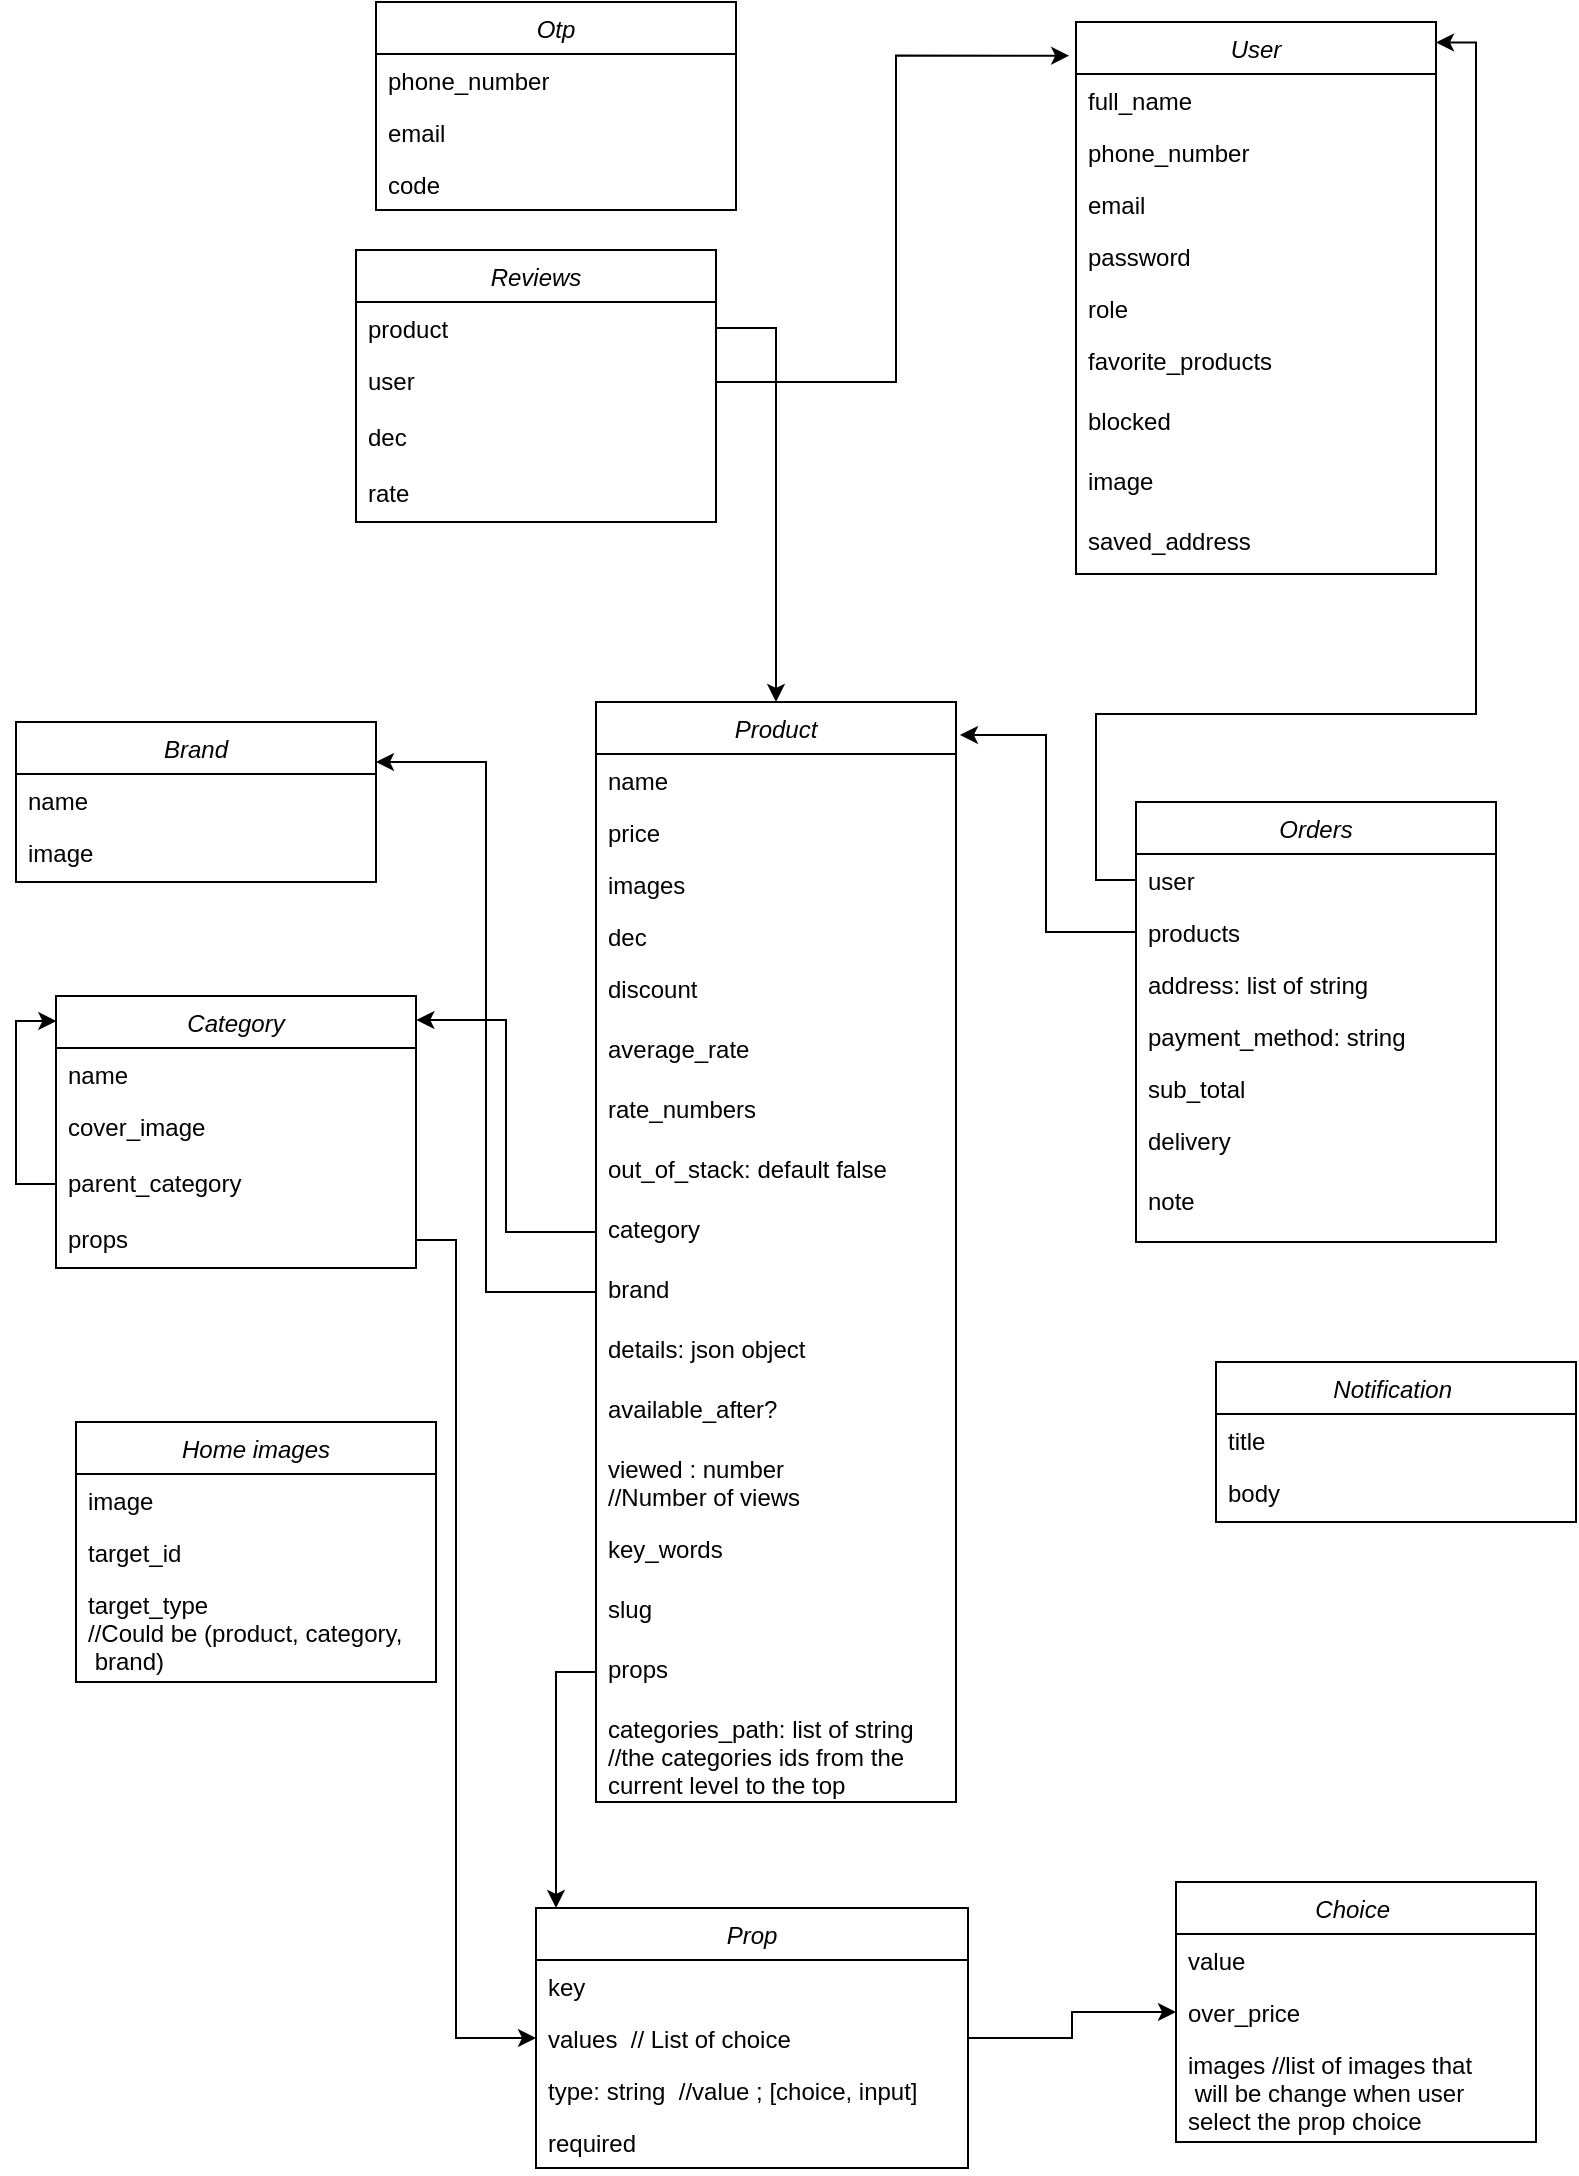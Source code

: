 <mxfile version="24.0.7" type="device">
  <diagram id="C5RBs43oDa-KdzZeNtuy" name="Page-1">
    <mxGraphModel dx="934" dy="525" grid="1" gridSize="10" guides="1" tooltips="1" connect="1" arrows="1" fold="1" page="1" pageScale="1" pageWidth="827" pageHeight="1169" math="0" shadow="0">
      <root>
        <mxCell id="WIyWlLk6GJQsqaUBKTNV-0" />
        <mxCell id="WIyWlLk6GJQsqaUBKTNV-1" parent="WIyWlLk6GJQsqaUBKTNV-0" />
        <mxCell id="zkfFHV4jXpPFQw0GAbJ--0" value="User" style="swimlane;fontStyle=2;align=center;verticalAlign=top;childLayout=stackLayout;horizontal=1;startSize=26;horizontalStack=0;resizeParent=1;resizeLast=0;collapsible=1;marginBottom=0;rounded=0;shadow=0;strokeWidth=1;" parent="WIyWlLk6GJQsqaUBKTNV-1" vertex="1">
          <mxGeometry x="550" y="30" width="180" height="276" as="geometry">
            <mxRectangle x="230" y="140" width="160" height="26" as="alternateBounds" />
          </mxGeometry>
        </mxCell>
        <mxCell id="zkfFHV4jXpPFQw0GAbJ--1" value="full_name" style="text;align=left;verticalAlign=top;spacingLeft=4;spacingRight=4;overflow=hidden;rotatable=0;points=[[0,0.5],[1,0.5]];portConstraint=eastwest;" parent="zkfFHV4jXpPFQw0GAbJ--0" vertex="1">
          <mxGeometry y="26" width="180" height="26" as="geometry" />
        </mxCell>
        <mxCell id="zkfFHV4jXpPFQw0GAbJ--2" value="phone_number" style="text;align=left;verticalAlign=top;spacingLeft=4;spacingRight=4;overflow=hidden;rotatable=0;points=[[0,0.5],[1,0.5]];portConstraint=eastwest;rounded=0;shadow=0;html=0;" parent="zkfFHV4jXpPFQw0GAbJ--0" vertex="1">
          <mxGeometry y="52" width="180" height="26" as="geometry" />
        </mxCell>
        <mxCell id="d8x5nV5l9LuYmWrva1PX-0" value="email" style="text;align=left;verticalAlign=top;spacingLeft=4;spacingRight=4;overflow=hidden;rotatable=0;points=[[0,0.5],[1,0.5]];portConstraint=eastwest;rounded=0;shadow=0;html=0;" parent="zkfFHV4jXpPFQw0GAbJ--0" vertex="1">
          <mxGeometry y="78" width="180" height="26" as="geometry" />
        </mxCell>
        <mxCell id="d8x5nV5l9LuYmWrva1PX-1" value="password" style="text;align=left;verticalAlign=top;spacingLeft=4;spacingRight=4;overflow=hidden;rotatable=0;points=[[0,0.5],[1,0.5]];portConstraint=eastwest;rounded=0;shadow=0;html=0;" parent="zkfFHV4jXpPFQw0GAbJ--0" vertex="1">
          <mxGeometry y="104" width="180" height="26" as="geometry" />
        </mxCell>
        <mxCell id="zkfFHV4jXpPFQw0GAbJ--3" value="role" style="text;align=left;verticalAlign=top;spacingLeft=4;spacingRight=4;overflow=hidden;rotatable=0;points=[[0,0.5],[1,0.5]];portConstraint=eastwest;rounded=0;shadow=0;html=0;" parent="zkfFHV4jXpPFQw0GAbJ--0" vertex="1">
          <mxGeometry y="130" width="180" height="26" as="geometry" />
        </mxCell>
        <mxCell id="AEq9qKnIAtvwtAYFY7Kb-2" value="favorite_products" style="text;align=left;verticalAlign=top;spacingLeft=4;spacingRight=4;overflow=hidden;rotatable=0;points=[[0,0.5],[1,0.5]];portConstraint=eastwest;rounded=0;shadow=0;html=0;" parent="zkfFHV4jXpPFQw0GAbJ--0" vertex="1">
          <mxGeometry y="156" width="180" height="30" as="geometry" />
        </mxCell>
        <mxCell id="AEq9qKnIAtvwtAYFY7Kb-3" value="blocked" style="text;align=left;verticalAlign=top;spacingLeft=4;spacingRight=4;overflow=hidden;rotatable=0;points=[[0,0.5],[1,0.5]];portConstraint=eastwest;rounded=0;shadow=0;html=0;" parent="zkfFHV4jXpPFQw0GAbJ--0" vertex="1">
          <mxGeometry y="186" width="180" height="30" as="geometry" />
        </mxCell>
        <mxCell id="AEq9qKnIAtvwtAYFY7Kb-5" value="image" style="text;align=left;verticalAlign=top;spacingLeft=4;spacingRight=4;overflow=hidden;rotatable=0;points=[[0,0.5],[1,0.5]];portConstraint=eastwest;rounded=0;shadow=0;html=0;" parent="zkfFHV4jXpPFQw0GAbJ--0" vertex="1">
          <mxGeometry y="216" width="180" height="30" as="geometry" />
        </mxCell>
        <mxCell id="AEq9qKnIAtvwtAYFY7Kb-4" value="saved_address" style="text;align=left;verticalAlign=top;spacingLeft=4;spacingRight=4;overflow=hidden;rotatable=0;points=[[0,0.5],[1,0.5]];portConstraint=eastwest;rounded=0;shadow=0;html=0;" parent="zkfFHV4jXpPFQw0GAbJ--0" vertex="1">
          <mxGeometry y="246" width="180" height="30" as="geometry" />
        </mxCell>
        <mxCell id="AEq9qKnIAtvwtAYFY7Kb-6" value="Otp" style="swimlane;fontStyle=2;align=center;verticalAlign=top;childLayout=stackLayout;horizontal=1;startSize=26;horizontalStack=0;resizeParent=1;resizeLast=0;collapsible=1;marginBottom=0;rounded=0;shadow=0;strokeWidth=1;" parent="WIyWlLk6GJQsqaUBKTNV-1" vertex="1">
          <mxGeometry x="200" y="20" width="180" height="104" as="geometry">
            <mxRectangle x="230" y="140" width="160" height="26" as="alternateBounds" />
          </mxGeometry>
        </mxCell>
        <mxCell id="AEq9qKnIAtvwtAYFY7Kb-8" value="phone_number" style="text;align=left;verticalAlign=top;spacingLeft=4;spacingRight=4;overflow=hidden;rotatable=0;points=[[0,0.5],[1,0.5]];portConstraint=eastwest;rounded=0;shadow=0;html=0;" parent="AEq9qKnIAtvwtAYFY7Kb-6" vertex="1">
          <mxGeometry y="26" width="180" height="26" as="geometry" />
        </mxCell>
        <mxCell id="AEq9qKnIAtvwtAYFY7Kb-58" value="email" style="text;align=left;verticalAlign=top;spacingLeft=4;spacingRight=4;overflow=hidden;rotatable=0;points=[[0,0.5],[1,0.5]];portConstraint=eastwest;rounded=0;shadow=0;html=0;" parent="AEq9qKnIAtvwtAYFY7Kb-6" vertex="1">
          <mxGeometry y="52" width="180" height="26" as="geometry" />
        </mxCell>
        <mxCell id="AEq9qKnIAtvwtAYFY7Kb-9" value="code" style="text;align=left;verticalAlign=top;spacingLeft=4;spacingRight=4;overflow=hidden;rotatable=0;points=[[0,0.5],[1,0.5]];portConstraint=eastwest;rounded=0;shadow=0;html=0;" parent="AEq9qKnIAtvwtAYFY7Kb-6" vertex="1">
          <mxGeometry y="78" width="180" height="26" as="geometry" />
        </mxCell>
        <mxCell id="AEq9qKnIAtvwtAYFY7Kb-15" value="Brand" style="swimlane;fontStyle=2;align=center;verticalAlign=top;childLayout=stackLayout;horizontal=1;startSize=26;horizontalStack=0;resizeParent=1;resizeLast=0;collapsible=1;marginBottom=0;rounded=0;shadow=0;strokeWidth=1;" parent="WIyWlLk6GJQsqaUBKTNV-1" vertex="1">
          <mxGeometry x="20" y="380" width="180" height="80" as="geometry">
            <mxRectangle x="230" y="140" width="160" height="26" as="alternateBounds" />
          </mxGeometry>
        </mxCell>
        <mxCell id="AEq9qKnIAtvwtAYFY7Kb-16" value="name" style="text;align=left;verticalAlign=top;spacingLeft=4;spacingRight=4;overflow=hidden;rotatable=0;points=[[0,0.5],[1,0.5]];portConstraint=eastwest;rounded=0;shadow=0;html=0;" parent="AEq9qKnIAtvwtAYFY7Kb-15" vertex="1">
          <mxGeometry y="26" width="180" height="26" as="geometry" />
        </mxCell>
        <mxCell id="AEq9qKnIAtvwtAYFY7Kb-17" value="image" style="text;align=left;verticalAlign=top;spacingLeft=4;spacingRight=4;overflow=hidden;rotatable=0;points=[[0,0.5],[1,0.5]];portConstraint=eastwest;rounded=0;shadow=0;html=0;" parent="AEq9qKnIAtvwtAYFY7Kb-15" vertex="1">
          <mxGeometry y="52" width="180" height="26" as="geometry" />
        </mxCell>
        <mxCell id="AEq9qKnIAtvwtAYFY7Kb-18" value="Category" style="swimlane;fontStyle=2;align=center;verticalAlign=top;childLayout=stackLayout;horizontal=1;startSize=26;horizontalStack=0;resizeParent=1;resizeLast=0;collapsible=1;marginBottom=0;rounded=0;shadow=0;strokeWidth=1;" parent="WIyWlLk6GJQsqaUBKTNV-1" vertex="1">
          <mxGeometry x="40" y="517" width="180" height="136" as="geometry">
            <mxRectangle x="230" y="140" width="160" height="26" as="alternateBounds" />
          </mxGeometry>
        </mxCell>
        <mxCell id="AEq9qKnIAtvwtAYFY7Kb-19" value="name" style="text;align=left;verticalAlign=top;spacingLeft=4;spacingRight=4;overflow=hidden;rotatable=0;points=[[0,0.5],[1,0.5]];portConstraint=eastwest;rounded=0;shadow=0;html=0;" parent="AEq9qKnIAtvwtAYFY7Kb-18" vertex="1">
          <mxGeometry y="26" width="180" height="26" as="geometry" />
        </mxCell>
        <mxCell id="AEq9qKnIAtvwtAYFY7Kb-20" value="cover_image" style="text;align=left;verticalAlign=top;spacingLeft=4;spacingRight=4;overflow=hidden;rotatable=0;points=[[0,0.5],[1,0.5]];portConstraint=eastwest;rounded=0;shadow=0;html=0;" parent="AEq9qKnIAtvwtAYFY7Kb-18" vertex="1">
          <mxGeometry y="52" width="180" height="28" as="geometry" />
        </mxCell>
        <mxCell id="AEq9qKnIAtvwtAYFY7Kb-21" value="parent_category" style="text;align=left;verticalAlign=top;spacingLeft=4;spacingRight=4;overflow=hidden;rotatable=0;points=[[0,0.5],[1,0.5]];portConstraint=eastwest;rounded=0;shadow=0;html=0;" parent="AEq9qKnIAtvwtAYFY7Kb-18" vertex="1">
          <mxGeometry y="80" width="180" height="28" as="geometry" />
        </mxCell>
        <mxCell id="AEq9qKnIAtvwtAYFY7Kb-61" style="edgeStyle=orthogonalEdgeStyle;rounded=0;orthogonalLoop=1;jettySize=auto;html=1;entryX=0.001;entryY=0.092;entryDx=0;entryDy=0;entryPerimeter=0;" parent="AEq9qKnIAtvwtAYFY7Kb-18" source="AEq9qKnIAtvwtAYFY7Kb-21" target="AEq9qKnIAtvwtAYFY7Kb-18" edge="1">
          <mxGeometry relative="1" as="geometry" />
        </mxCell>
        <mxCell id="d8x5nV5l9LuYmWrva1PX-2" value="props" style="text;align=left;verticalAlign=top;spacingLeft=4;spacingRight=4;overflow=hidden;rotatable=0;points=[[0,0.5],[1,0.5]];portConstraint=eastwest;rounded=0;shadow=0;html=0;" parent="AEq9qKnIAtvwtAYFY7Kb-18" vertex="1">
          <mxGeometry y="108" width="180" height="28" as="geometry" />
        </mxCell>
        <mxCell id="AEq9qKnIAtvwtAYFY7Kb-24" value="Product" style="swimlane;fontStyle=2;align=center;verticalAlign=top;childLayout=stackLayout;horizontal=1;startSize=26;horizontalStack=0;resizeParent=1;resizeLast=0;collapsible=1;marginBottom=0;rounded=0;shadow=0;strokeWidth=1;" parent="WIyWlLk6GJQsqaUBKTNV-1" vertex="1">
          <mxGeometry x="310" y="370" width="180" height="550" as="geometry">
            <mxRectangle x="230" y="140" width="160" height="26" as="alternateBounds" />
          </mxGeometry>
        </mxCell>
        <mxCell id="AEq9qKnIAtvwtAYFY7Kb-25" value="name" style="text;align=left;verticalAlign=top;spacingLeft=4;spacingRight=4;overflow=hidden;rotatable=0;points=[[0,0.5],[1,0.5]];portConstraint=eastwest;" parent="AEq9qKnIAtvwtAYFY7Kb-24" vertex="1">
          <mxGeometry y="26" width="180" height="26" as="geometry" />
        </mxCell>
        <mxCell id="AEq9qKnIAtvwtAYFY7Kb-26" value="price" style="text;align=left;verticalAlign=top;spacingLeft=4;spacingRight=4;overflow=hidden;rotatable=0;points=[[0,0.5],[1,0.5]];portConstraint=eastwest;rounded=0;shadow=0;html=0;" parent="AEq9qKnIAtvwtAYFY7Kb-24" vertex="1">
          <mxGeometry y="52" width="180" height="26" as="geometry" />
        </mxCell>
        <mxCell id="AEq9qKnIAtvwtAYFY7Kb-27" value="images" style="text;align=left;verticalAlign=top;spacingLeft=4;spacingRight=4;overflow=hidden;rotatable=0;points=[[0,0.5],[1,0.5]];portConstraint=eastwest;rounded=0;shadow=0;html=0;" parent="AEq9qKnIAtvwtAYFY7Kb-24" vertex="1">
          <mxGeometry y="78" width="180" height="26" as="geometry" />
        </mxCell>
        <mxCell id="AEq9qKnIAtvwtAYFY7Kb-28" value="dec" style="text;align=left;verticalAlign=top;spacingLeft=4;spacingRight=4;overflow=hidden;rotatable=0;points=[[0,0.5],[1,0.5]];portConstraint=eastwest;rounded=0;shadow=0;html=0;" parent="AEq9qKnIAtvwtAYFY7Kb-24" vertex="1">
          <mxGeometry y="104" width="180" height="26" as="geometry" />
        </mxCell>
        <mxCell id="AEq9qKnIAtvwtAYFY7Kb-29" value="discount" style="text;align=left;verticalAlign=top;spacingLeft=4;spacingRight=4;overflow=hidden;rotatable=0;points=[[0,0.5],[1,0.5]];portConstraint=eastwest;rounded=0;shadow=0;html=0;" parent="AEq9qKnIAtvwtAYFY7Kb-24" vertex="1">
          <mxGeometry y="130" width="180" height="30" as="geometry" />
        </mxCell>
        <mxCell id="AEq9qKnIAtvwtAYFY7Kb-30" value="average_rate" style="text;align=left;verticalAlign=top;spacingLeft=4;spacingRight=4;overflow=hidden;rotatable=0;points=[[0,0.5],[1,0.5]];portConstraint=eastwest;rounded=0;shadow=0;html=0;" parent="AEq9qKnIAtvwtAYFY7Kb-24" vertex="1">
          <mxGeometry y="160" width="180" height="30" as="geometry" />
        </mxCell>
        <mxCell id="AEq9qKnIAtvwtAYFY7Kb-31" value="rate_numbers" style="text;align=left;verticalAlign=top;spacingLeft=4;spacingRight=4;overflow=hidden;rotatable=0;points=[[0,0.5],[1,0.5]];portConstraint=eastwest;rounded=0;shadow=0;html=0;" parent="AEq9qKnIAtvwtAYFY7Kb-24" vertex="1">
          <mxGeometry y="190" width="180" height="30" as="geometry" />
        </mxCell>
        <mxCell id="d8x5nV5l9LuYmWrva1PX-9" value="out_of_stack: default false" style="text;align=left;verticalAlign=top;spacingLeft=4;spacingRight=4;overflow=hidden;rotatable=0;points=[[0,0.5],[1,0.5]];portConstraint=eastwest;rounded=0;shadow=0;html=0;" parent="AEq9qKnIAtvwtAYFY7Kb-24" vertex="1">
          <mxGeometry y="220" width="180" height="30" as="geometry" />
        </mxCell>
        <mxCell id="AEq9qKnIAtvwtAYFY7Kb-32" value="category" style="text;align=left;verticalAlign=top;spacingLeft=4;spacingRight=4;overflow=hidden;rotatable=0;points=[[0,0.5],[1,0.5]];portConstraint=eastwest;rounded=0;shadow=0;html=0;" parent="AEq9qKnIAtvwtAYFY7Kb-24" vertex="1">
          <mxGeometry y="250" width="180" height="30" as="geometry" />
        </mxCell>
        <mxCell id="AEq9qKnIAtvwtAYFY7Kb-34" value="brand" style="text;align=left;verticalAlign=top;spacingLeft=4;spacingRight=4;overflow=hidden;rotatable=0;points=[[0,0.5],[1,0.5]];portConstraint=eastwest;rounded=0;shadow=0;html=0;" parent="AEq9qKnIAtvwtAYFY7Kb-24" vertex="1">
          <mxGeometry y="280" width="180" height="30" as="geometry" />
        </mxCell>
        <mxCell id="AEq9qKnIAtvwtAYFY7Kb-35" value="details: json object" style="text;align=left;verticalAlign=top;spacingLeft=4;spacingRight=4;overflow=hidden;rotatable=0;points=[[0,0.5],[1,0.5]];portConstraint=eastwest;rounded=0;shadow=0;html=0;" parent="AEq9qKnIAtvwtAYFY7Kb-24" vertex="1">
          <mxGeometry y="310" width="180" height="30" as="geometry" />
        </mxCell>
        <mxCell id="d8x5nV5l9LuYmWrva1PX-10" value="available_after? " style="text;align=left;verticalAlign=top;spacingLeft=4;spacingRight=4;overflow=hidden;rotatable=0;points=[[0,0.5],[1,0.5]];portConstraint=eastwest;rounded=0;shadow=0;html=0;" parent="AEq9qKnIAtvwtAYFY7Kb-24" vertex="1">
          <mxGeometry y="340" width="180" height="30" as="geometry" />
        </mxCell>
        <mxCell id="FrVRc6aApgvIQy5KGAax-4" value="viewed : number  &#xa;//Number of views " style="text;align=left;verticalAlign=top;spacingLeft=4;spacingRight=4;overflow=hidden;rotatable=0;points=[[0,0.5],[1,0.5]];portConstraint=eastwest;rounded=0;shadow=0;html=0;" vertex="1" parent="AEq9qKnIAtvwtAYFY7Kb-24">
          <mxGeometry y="370" width="180" height="40" as="geometry" />
        </mxCell>
        <mxCell id="FrVRc6aApgvIQy5KGAax-5" value="key_words" style="text;align=left;verticalAlign=top;spacingLeft=4;spacingRight=4;overflow=hidden;rotatable=0;points=[[0,0.5],[1,0.5]];portConstraint=eastwest;rounded=0;shadow=0;html=0;" vertex="1" parent="AEq9qKnIAtvwtAYFY7Kb-24">
          <mxGeometry y="410" width="180" height="30" as="geometry" />
        </mxCell>
        <mxCell id="FrVRc6aApgvIQy5KGAax-6" value="slug" style="text;align=left;verticalAlign=top;spacingLeft=4;spacingRight=4;overflow=hidden;rotatable=0;points=[[0,0.5],[1,0.5]];portConstraint=eastwest;rounded=0;shadow=0;html=0;" vertex="1" parent="AEq9qKnIAtvwtAYFY7Kb-24">
          <mxGeometry y="440" width="180" height="30" as="geometry" />
        </mxCell>
        <mxCell id="FrVRc6aApgvIQy5KGAax-7" value="props" style="text;align=left;verticalAlign=top;spacingLeft=4;spacingRight=4;overflow=hidden;rotatable=0;points=[[0,0.5],[1,0.5]];portConstraint=eastwest;rounded=0;shadow=0;html=0;" vertex="1" parent="AEq9qKnIAtvwtAYFY7Kb-24">
          <mxGeometry y="470" width="180" height="30" as="geometry" />
        </mxCell>
        <mxCell id="FrVRc6aApgvIQy5KGAax-25" value="categories_path: list of string &#xa;//the categories ids from the &#xa;current level to the top " style="text;align=left;verticalAlign=top;spacingLeft=4;spacingRight=4;overflow=hidden;rotatable=0;points=[[0,0.5],[1,0.5]];portConstraint=eastwest;rounded=0;shadow=0;html=0;fontColor=#000000;" vertex="1" parent="AEq9qKnIAtvwtAYFY7Kb-24">
          <mxGeometry y="500" width="180" height="50" as="geometry" />
        </mxCell>
        <mxCell id="AEq9qKnIAtvwtAYFY7Kb-36" value="Reviews" style="swimlane;fontStyle=2;align=center;verticalAlign=top;childLayout=stackLayout;horizontal=1;startSize=26;horizontalStack=0;resizeParent=1;resizeLast=0;collapsible=1;marginBottom=0;rounded=0;shadow=0;strokeWidth=1;" parent="WIyWlLk6GJQsqaUBKTNV-1" vertex="1">
          <mxGeometry x="190" y="144" width="180" height="136" as="geometry">
            <mxRectangle x="230" y="140" width="160" height="26" as="alternateBounds" />
          </mxGeometry>
        </mxCell>
        <mxCell id="AEq9qKnIAtvwtAYFY7Kb-37" value="product" style="text;align=left;verticalAlign=top;spacingLeft=4;spacingRight=4;overflow=hidden;rotatable=0;points=[[0,0.5],[1,0.5]];portConstraint=eastwest;rounded=0;shadow=0;html=0;" parent="AEq9qKnIAtvwtAYFY7Kb-36" vertex="1">
          <mxGeometry y="26" width="180" height="26" as="geometry" />
        </mxCell>
        <mxCell id="AEq9qKnIAtvwtAYFY7Kb-38" value="user" style="text;align=left;verticalAlign=top;spacingLeft=4;spacingRight=4;overflow=hidden;rotatable=0;points=[[0,0.5],[1,0.5]];portConstraint=eastwest;rounded=0;shadow=0;html=0;" parent="AEq9qKnIAtvwtAYFY7Kb-36" vertex="1">
          <mxGeometry y="52" width="180" height="28" as="geometry" />
        </mxCell>
        <mxCell id="AEq9qKnIAtvwtAYFY7Kb-39" value="dec" style="text;align=left;verticalAlign=top;spacingLeft=4;spacingRight=4;overflow=hidden;rotatable=0;points=[[0,0.5],[1,0.5]];portConstraint=eastwest;rounded=0;shadow=0;html=0;" parent="AEq9qKnIAtvwtAYFY7Kb-36" vertex="1">
          <mxGeometry y="80" width="180" height="28" as="geometry" />
        </mxCell>
        <mxCell id="AEq9qKnIAtvwtAYFY7Kb-40" value="rate" style="text;align=left;verticalAlign=top;spacingLeft=4;spacingRight=4;overflow=hidden;rotatable=0;points=[[0,0.5],[1,0.5]];portConstraint=eastwest;rounded=0;shadow=0;html=0;" parent="AEq9qKnIAtvwtAYFY7Kb-36" vertex="1">
          <mxGeometry y="108" width="180" height="28" as="geometry" />
        </mxCell>
        <mxCell id="AEq9qKnIAtvwtAYFY7Kb-46" value="Orders" style="swimlane;fontStyle=2;align=center;verticalAlign=top;childLayout=stackLayout;horizontal=1;startSize=26;horizontalStack=0;resizeParent=1;resizeLast=0;collapsible=1;marginBottom=0;rounded=0;shadow=0;strokeWidth=1;" parent="WIyWlLk6GJQsqaUBKTNV-1" vertex="1">
          <mxGeometry x="580" y="420" width="180" height="220" as="geometry">
            <mxRectangle x="230" y="140" width="160" height="26" as="alternateBounds" />
          </mxGeometry>
        </mxCell>
        <mxCell id="AEq9qKnIAtvwtAYFY7Kb-47" value="user" style="text;align=left;verticalAlign=top;spacingLeft=4;spacingRight=4;overflow=hidden;rotatable=0;points=[[0,0.5],[1,0.5]];portConstraint=eastwest;" parent="AEq9qKnIAtvwtAYFY7Kb-46" vertex="1">
          <mxGeometry y="26" width="180" height="26" as="geometry" />
        </mxCell>
        <mxCell id="AEq9qKnIAtvwtAYFY7Kb-57" value="products" style="text;align=left;verticalAlign=top;spacingLeft=4;spacingRight=4;overflow=hidden;rotatable=0;points=[[0,0.5],[1,0.5]];portConstraint=eastwest;rounded=0;shadow=0;html=0;" parent="AEq9qKnIAtvwtAYFY7Kb-46" vertex="1">
          <mxGeometry y="52" width="180" height="26" as="geometry" />
        </mxCell>
        <mxCell id="AEq9qKnIAtvwtAYFY7Kb-48" value="address: list of string" style="text;align=left;verticalAlign=top;spacingLeft=4;spacingRight=4;overflow=hidden;rotatable=0;points=[[0,0.5],[1,0.5]];portConstraint=eastwest;rounded=0;shadow=0;html=0;" parent="AEq9qKnIAtvwtAYFY7Kb-46" vertex="1">
          <mxGeometry y="78" width="180" height="26" as="geometry" />
        </mxCell>
        <mxCell id="AEq9qKnIAtvwtAYFY7Kb-49" value="payment_method: string" style="text;align=left;verticalAlign=top;spacingLeft=4;spacingRight=4;overflow=hidden;rotatable=0;points=[[0,0.5],[1,0.5]];portConstraint=eastwest;rounded=0;shadow=0;html=0;" parent="AEq9qKnIAtvwtAYFY7Kb-46" vertex="1">
          <mxGeometry y="104" width="180" height="26" as="geometry" />
        </mxCell>
        <mxCell id="AEq9qKnIAtvwtAYFY7Kb-50" value="sub_total" style="text;align=left;verticalAlign=top;spacingLeft=4;spacingRight=4;overflow=hidden;rotatable=0;points=[[0,0.5],[1,0.5]];portConstraint=eastwest;rounded=0;shadow=0;html=0;" parent="AEq9qKnIAtvwtAYFY7Kb-46" vertex="1">
          <mxGeometry y="130" width="180" height="26" as="geometry" />
        </mxCell>
        <mxCell id="AEq9qKnIAtvwtAYFY7Kb-51" value="delivery" style="text;align=left;verticalAlign=top;spacingLeft=4;spacingRight=4;overflow=hidden;rotatable=0;points=[[0,0.5],[1,0.5]];portConstraint=eastwest;rounded=0;shadow=0;html=0;" parent="AEq9qKnIAtvwtAYFY7Kb-46" vertex="1">
          <mxGeometry y="156" width="180" height="30" as="geometry" />
        </mxCell>
        <mxCell id="AEq9qKnIAtvwtAYFY7Kb-52" value="note" style="text;align=left;verticalAlign=top;spacingLeft=4;spacingRight=4;overflow=hidden;rotatable=0;points=[[0,0.5],[1,0.5]];portConstraint=eastwest;rounded=0;shadow=0;html=0;" parent="AEq9qKnIAtvwtAYFY7Kb-46" vertex="1">
          <mxGeometry y="186" width="180" height="30" as="geometry" />
        </mxCell>
        <mxCell id="AEq9qKnIAtvwtAYFY7Kb-59" style="edgeStyle=orthogonalEdgeStyle;rounded=0;orthogonalLoop=1;jettySize=auto;html=1;entryX=1;entryY=0.25;entryDx=0;entryDy=0;" parent="WIyWlLk6GJQsqaUBKTNV-1" source="AEq9qKnIAtvwtAYFY7Kb-34" target="AEq9qKnIAtvwtAYFY7Kb-15" edge="1">
          <mxGeometry relative="1" as="geometry" />
        </mxCell>
        <mxCell id="AEq9qKnIAtvwtAYFY7Kb-60" style="edgeStyle=orthogonalEdgeStyle;rounded=0;orthogonalLoop=1;jettySize=auto;html=1;entryX=1.001;entryY=0.088;entryDx=0;entryDy=0;entryPerimeter=0;" parent="WIyWlLk6GJQsqaUBKTNV-1" source="AEq9qKnIAtvwtAYFY7Kb-32" target="AEq9qKnIAtvwtAYFY7Kb-18" edge="1">
          <mxGeometry relative="1" as="geometry" />
        </mxCell>
        <mxCell id="AEq9qKnIAtvwtAYFY7Kb-63" value="" style="edgeStyle=orthogonalEdgeStyle;rounded=0;orthogonalLoop=1;jettySize=auto;html=1;entryX=1.011;entryY=0.03;entryDx=0;entryDy=0;entryPerimeter=0;" parent="WIyWlLk6GJQsqaUBKTNV-1" source="AEq9qKnIAtvwtAYFY7Kb-57" target="AEq9qKnIAtvwtAYFY7Kb-24" edge="1">
          <mxGeometry relative="1" as="geometry" />
        </mxCell>
        <mxCell id="AEq9qKnIAtvwtAYFY7Kb-64" style="edgeStyle=orthogonalEdgeStyle;rounded=0;orthogonalLoop=1;jettySize=auto;html=1;entryX=1;entryY=0.037;entryDx=0;entryDy=0;entryPerimeter=0;" parent="WIyWlLk6GJQsqaUBKTNV-1" source="AEq9qKnIAtvwtAYFY7Kb-47" target="zkfFHV4jXpPFQw0GAbJ--0" edge="1">
          <mxGeometry relative="1" as="geometry" />
        </mxCell>
        <mxCell id="AEq9qKnIAtvwtAYFY7Kb-67" style="edgeStyle=orthogonalEdgeStyle;rounded=0;orthogonalLoop=1;jettySize=auto;html=1;entryX=0.5;entryY=0;entryDx=0;entryDy=0;" parent="WIyWlLk6GJQsqaUBKTNV-1" source="AEq9qKnIAtvwtAYFY7Kb-37" target="AEq9qKnIAtvwtAYFY7Kb-24" edge="1">
          <mxGeometry relative="1" as="geometry" />
        </mxCell>
        <mxCell id="AEq9qKnIAtvwtAYFY7Kb-68" style="edgeStyle=orthogonalEdgeStyle;rounded=0;orthogonalLoop=1;jettySize=auto;html=1;entryX=-0.019;entryY=0.061;entryDx=0;entryDy=0;entryPerimeter=0;" parent="WIyWlLk6GJQsqaUBKTNV-1" source="AEq9qKnIAtvwtAYFY7Kb-38" target="zkfFHV4jXpPFQw0GAbJ--0" edge="1">
          <mxGeometry relative="1" as="geometry" />
        </mxCell>
        <mxCell id="d8x5nV5l9LuYmWrva1PX-3" value="Home images" style="swimlane;fontStyle=2;align=center;verticalAlign=top;childLayout=stackLayout;horizontal=1;startSize=26;horizontalStack=0;resizeParent=1;resizeLast=0;collapsible=1;marginBottom=0;rounded=0;shadow=0;strokeWidth=1;" parent="WIyWlLk6GJQsqaUBKTNV-1" vertex="1">
          <mxGeometry x="50" y="730" width="180" height="130" as="geometry">
            <mxRectangle x="230" y="140" width="160" height="26" as="alternateBounds" />
          </mxGeometry>
        </mxCell>
        <mxCell id="d8x5nV5l9LuYmWrva1PX-5" value="image" style="text;align=left;verticalAlign=top;spacingLeft=4;spacingRight=4;overflow=hidden;rotatable=0;points=[[0,0.5],[1,0.5]];portConstraint=eastwest;rounded=0;shadow=0;html=0;" parent="d8x5nV5l9LuYmWrva1PX-3" vertex="1">
          <mxGeometry y="26" width="180" height="26" as="geometry" />
        </mxCell>
        <mxCell id="d8x5nV5l9LuYmWrva1PX-6" value="target_id" style="text;align=left;verticalAlign=top;spacingLeft=4;spacingRight=4;overflow=hidden;rotatable=0;points=[[0,0.5],[1,0.5]];portConstraint=eastwest;rounded=0;shadow=0;html=0;" parent="d8x5nV5l9LuYmWrva1PX-3" vertex="1">
          <mxGeometry y="52" width="180" height="26" as="geometry" />
        </mxCell>
        <mxCell id="d8x5nV5l9LuYmWrva1PX-7" value="target_type &#xa;//Could be (product, category,&#xa; brand)" style="text;align=left;verticalAlign=top;spacingLeft=4;spacingRight=4;overflow=hidden;rotatable=0;points=[[0,0.5],[1,0.5]];portConstraint=eastwest;rounded=0;shadow=0;html=0;" parent="d8x5nV5l9LuYmWrva1PX-3" vertex="1">
          <mxGeometry y="78" width="180" height="52" as="geometry" />
        </mxCell>
        <mxCell id="FrVRc6aApgvIQy5KGAax-0" value="Notification " style="swimlane;fontStyle=2;align=center;verticalAlign=top;childLayout=stackLayout;horizontal=1;startSize=26;horizontalStack=0;resizeParent=1;resizeLast=0;collapsible=1;marginBottom=0;rounded=0;shadow=0;strokeWidth=1;" vertex="1" parent="WIyWlLk6GJQsqaUBKTNV-1">
          <mxGeometry x="620" y="700" width="180" height="80" as="geometry">
            <mxRectangle x="230" y="140" width="160" height="26" as="alternateBounds" />
          </mxGeometry>
        </mxCell>
        <mxCell id="FrVRc6aApgvIQy5KGAax-1" value="title" style="text;align=left;verticalAlign=top;spacingLeft=4;spacingRight=4;overflow=hidden;rotatable=0;points=[[0,0.5],[1,0.5]];portConstraint=eastwest;rounded=0;shadow=0;html=0;" vertex="1" parent="FrVRc6aApgvIQy5KGAax-0">
          <mxGeometry y="26" width="180" height="26" as="geometry" />
        </mxCell>
        <mxCell id="FrVRc6aApgvIQy5KGAax-2" value="body" style="text;align=left;verticalAlign=top;spacingLeft=4;spacingRight=4;overflow=hidden;rotatable=0;points=[[0,0.5],[1,0.5]];portConstraint=eastwest;rounded=0;shadow=0;html=0;" vertex="1" parent="FrVRc6aApgvIQy5KGAax-0">
          <mxGeometry y="52" width="180" height="26" as="geometry" />
        </mxCell>
        <mxCell id="FrVRc6aApgvIQy5KGAax-27" value="Prop" style="swimlane;fontStyle=2;align=center;verticalAlign=top;childLayout=stackLayout;horizontal=1;startSize=26;horizontalStack=0;resizeParent=1;resizeLast=0;collapsible=1;marginBottom=0;rounded=0;shadow=0;strokeWidth=1;" vertex="1" parent="WIyWlLk6GJQsqaUBKTNV-1">
          <mxGeometry x="280" y="973" width="216" height="130" as="geometry">
            <mxRectangle x="230" y="140" width="160" height="26" as="alternateBounds" />
          </mxGeometry>
        </mxCell>
        <mxCell id="FrVRc6aApgvIQy5KGAax-28" value="key" style="text;align=left;verticalAlign=top;spacingLeft=4;spacingRight=4;overflow=hidden;rotatable=0;points=[[0,0.5],[1,0.5]];portConstraint=eastwest;rounded=0;shadow=0;html=0;" vertex="1" parent="FrVRc6aApgvIQy5KGAax-27">
          <mxGeometry y="26" width="216" height="26" as="geometry" />
        </mxCell>
        <mxCell id="FrVRc6aApgvIQy5KGAax-29" value="values  // List of choice" style="text;align=left;verticalAlign=top;spacingLeft=4;spacingRight=4;overflow=hidden;rotatable=0;points=[[0,0.5],[1,0.5]];portConstraint=eastwest;rounded=0;shadow=0;html=0;" vertex="1" parent="FrVRc6aApgvIQy5KGAax-27">
          <mxGeometry y="52" width="216" height="26" as="geometry" />
        </mxCell>
        <mxCell id="FrVRc6aApgvIQy5KGAax-35" value="type: string  //value ; [choice, input]" style="text;align=left;verticalAlign=top;spacingLeft=4;spacingRight=4;overflow=hidden;rotatable=0;points=[[0,0.5],[1,0.5]];portConstraint=eastwest;rounded=0;shadow=0;html=0;" vertex="1" parent="FrVRc6aApgvIQy5KGAax-27">
          <mxGeometry y="78" width="216" height="26" as="geometry" />
        </mxCell>
        <mxCell id="FrVRc6aApgvIQy5KGAax-36" value="required" style="text;align=left;verticalAlign=top;spacingLeft=4;spacingRight=4;overflow=hidden;rotatable=0;points=[[0,0.5],[1,0.5]];portConstraint=eastwest;rounded=0;shadow=0;html=0;" vertex="1" parent="FrVRc6aApgvIQy5KGAax-27">
          <mxGeometry y="104" width="216" height="26" as="geometry" />
        </mxCell>
        <mxCell id="FrVRc6aApgvIQy5KGAax-30" value="Choice " style="swimlane;fontStyle=2;align=center;verticalAlign=top;childLayout=stackLayout;horizontal=1;startSize=26;horizontalStack=0;resizeParent=1;resizeLast=0;collapsible=1;marginBottom=0;rounded=0;shadow=0;strokeWidth=1;" vertex="1" parent="WIyWlLk6GJQsqaUBKTNV-1">
          <mxGeometry x="600" y="960" width="180" height="130" as="geometry">
            <mxRectangle x="230" y="140" width="160" height="26" as="alternateBounds" />
          </mxGeometry>
        </mxCell>
        <mxCell id="FrVRc6aApgvIQy5KGAax-31" value="value" style="text;align=left;verticalAlign=top;spacingLeft=4;spacingRight=4;overflow=hidden;rotatable=0;points=[[0,0.5],[1,0.5]];portConstraint=eastwest;rounded=0;shadow=0;html=0;" vertex="1" parent="FrVRc6aApgvIQy5KGAax-30">
          <mxGeometry y="26" width="180" height="26" as="geometry" />
        </mxCell>
        <mxCell id="FrVRc6aApgvIQy5KGAax-32" value="over_price" style="text;align=left;verticalAlign=top;spacingLeft=4;spacingRight=4;overflow=hidden;rotatable=0;points=[[0,0.5],[1,0.5]];portConstraint=eastwest;rounded=0;shadow=0;html=0;" vertex="1" parent="FrVRc6aApgvIQy5KGAax-30">
          <mxGeometry y="52" width="180" height="26" as="geometry" />
        </mxCell>
        <mxCell id="FrVRc6aApgvIQy5KGAax-33" value="images //list of images that&#xa; will be change when user &#xa;select the prop choice " style="text;align=left;verticalAlign=top;spacingLeft=4;spacingRight=4;overflow=hidden;rotatable=0;points=[[0,0.5],[1,0.5]];portConstraint=eastwest;rounded=0;shadow=0;html=0;" vertex="1" parent="FrVRc6aApgvIQy5KGAax-30">
          <mxGeometry y="78" width="180" height="52" as="geometry" />
        </mxCell>
        <mxCell id="FrVRc6aApgvIQy5KGAax-34" style="edgeStyle=orthogonalEdgeStyle;rounded=0;orthogonalLoop=1;jettySize=auto;html=1;" edge="1" parent="WIyWlLk6GJQsqaUBKTNV-1" source="FrVRc6aApgvIQy5KGAax-29" target="FrVRc6aApgvIQy5KGAax-30">
          <mxGeometry relative="1" as="geometry" />
        </mxCell>
        <mxCell id="FrVRc6aApgvIQy5KGAax-37" style="edgeStyle=orthogonalEdgeStyle;rounded=0;orthogonalLoop=1;jettySize=auto;html=1;" edge="1" parent="WIyWlLk6GJQsqaUBKTNV-1" source="FrVRc6aApgvIQy5KGAax-7" target="FrVRc6aApgvIQy5KGAax-27">
          <mxGeometry relative="1" as="geometry">
            <Array as="points">
              <mxPoint x="290" y="855" />
            </Array>
          </mxGeometry>
        </mxCell>
        <mxCell id="FrVRc6aApgvIQy5KGAax-38" style="edgeStyle=orthogonalEdgeStyle;rounded=0;orthogonalLoop=1;jettySize=auto;html=1;" edge="1" parent="WIyWlLk6GJQsqaUBKTNV-1" source="d8x5nV5l9LuYmWrva1PX-2" target="FrVRc6aApgvIQy5KGAax-27">
          <mxGeometry relative="1" as="geometry">
            <Array as="points">
              <mxPoint x="240" y="639" />
              <mxPoint x="240" y="1038" />
            </Array>
          </mxGeometry>
        </mxCell>
      </root>
    </mxGraphModel>
  </diagram>
</mxfile>
